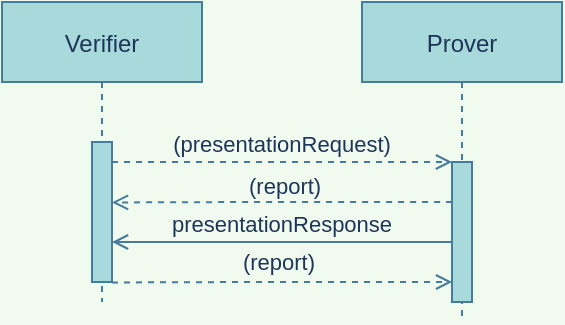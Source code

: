 <mxfile version="14.6.2" type="device"><diagram id="kgpKYQtTHZ0yAKxKKP6v" name="Page-1"><mxGraphModel dx="474" dy="294" grid="1" gridSize="5" guides="1" tooltips="1" connect="1" arrows="1" fold="1" page="1" pageScale="1" pageWidth="850" pageHeight="1100" background="#F1FAEE" math="0" shadow="0"><root><mxCell id="0"/><mxCell id="1" parent="0"/><mxCell id="3nuBFxr9cyL0pnOWT2aG-1" value="Verifier" style="shape=umlLifeline;perimeter=lifelinePerimeter;container=1;collapsible=0;recursiveResize=0;rounded=0;shadow=0;strokeWidth=1;fillColor=#A8DADC;strokeColor=#457B9D;fontColor=#1D3557;" parent="1" vertex="1"><mxGeometry x="120" y="80" width="100" height="150" as="geometry"/></mxCell><mxCell id="3nuBFxr9cyL0pnOWT2aG-2" value="" style="points=[];perimeter=orthogonalPerimeter;rounded=0;shadow=0;strokeWidth=1;fillColor=#A8DADC;strokeColor=#457B9D;fontColor=#1D3557;" parent="3nuBFxr9cyL0pnOWT2aG-1" vertex="1"><mxGeometry x="45" y="70" width="10" height="70" as="geometry"/></mxCell><mxCell id="3nuBFxr9cyL0pnOWT2aG-5" value="Prover" style="shape=umlLifeline;perimeter=lifelinePerimeter;container=1;collapsible=0;recursiveResize=0;rounded=0;shadow=0;strokeWidth=1;fillColor=#A8DADC;strokeColor=#457B9D;fontColor=#1D3557;" parent="1" vertex="1"><mxGeometry x="300" y="80" width="100" height="160" as="geometry"/></mxCell><mxCell id="3nuBFxr9cyL0pnOWT2aG-6" value="" style="points=[];perimeter=orthogonalPerimeter;rounded=0;shadow=0;strokeWidth=1;fillColor=#A8DADC;strokeColor=#457B9D;fontColor=#1D3557;" parent="3nuBFxr9cyL0pnOWT2aG-5" vertex="1"><mxGeometry x="45" y="80" width="10" height="70" as="geometry"/></mxCell><mxCell id="8LRjzE3SkS6JvPY_9etK-2" value="(report)" style="verticalAlign=bottom;endArrow=open;shadow=0;strokeWidth=1;endFill=0;dashed=1;exitX=0.002;exitY=0.999;exitDx=0;exitDy=0;exitPerimeter=0;entryX=0.997;entryY=1.003;entryDx=0;entryDy=0;entryPerimeter=0;labelBackgroundColor=#F1FAEE;strokeColor=#457B9D;fontColor=#1D3557;" parent="1" edge="1"><mxGeometry x="-0.019" y="1" relative="1" as="geometry"><mxPoint x="345.05" y="180.0" as="sourcePoint"/><mxPoint x="175.0" y="180.23" as="targetPoint"/><Array as="points"><mxPoint x="230.03" y="180.05"/></Array><mxPoint as="offset"/></mxGeometry></mxCell><mxCell id="8LRjzE3SkS6JvPY_9etK-4" value="(presentationRequest)" style="verticalAlign=bottom;endArrow=open;entryX=0;entryY=0;shadow=0;strokeWidth=1;endFill=0;labelBackgroundColor=#F1FAEE;strokeColor=#457B9D;fontColor=#1D3557;dashed=1;" parent="1" edge="1"><mxGeometry relative="1" as="geometry"><mxPoint x="175" y="160" as="sourcePoint"/><mxPoint x="345" y="160" as="targetPoint"/></mxGeometry></mxCell><mxCell id="8LRjzE3SkS6JvPY_9etK-5" value="presentationResponse" style="verticalAlign=bottom;endArrow=open;entryX=0;entryY=0;shadow=0;strokeWidth=1;endFill=0;labelBackgroundColor=#F1FAEE;strokeColor=#457B9D;fontColor=#1D3557;" parent="1" edge="1"><mxGeometry relative="1" as="geometry"><mxPoint x="345.0" y="200" as="sourcePoint"/><mxPoint x="175" y="200" as="targetPoint"/></mxGeometry></mxCell><mxCell id="8LRjzE3SkS6JvPY_9etK-6" value="(report)" style="verticalAlign=bottom;endArrow=open;shadow=0;strokeWidth=1;endFill=0;dashed=1;exitX=0.002;exitY=0.999;exitDx=0;exitDy=0;exitPerimeter=0;entryX=0.997;entryY=1.003;entryDx=0;entryDy=0;entryPerimeter=0;labelBackgroundColor=#F1FAEE;strokeColor=#457B9D;fontColor=#1D3557;" parent="1" edge="1"><mxGeometry x="-0.019" y="1" relative="1" as="geometry"><mxPoint x="175.0" y="220.23" as="sourcePoint"/><mxPoint x="345.05" y="220" as="targetPoint"/><Array as="points"><mxPoint x="230.03" y="220.05"/></Array><mxPoint as="offset"/></mxGeometry></mxCell></root></mxGraphModel></diagram></mxfile>
